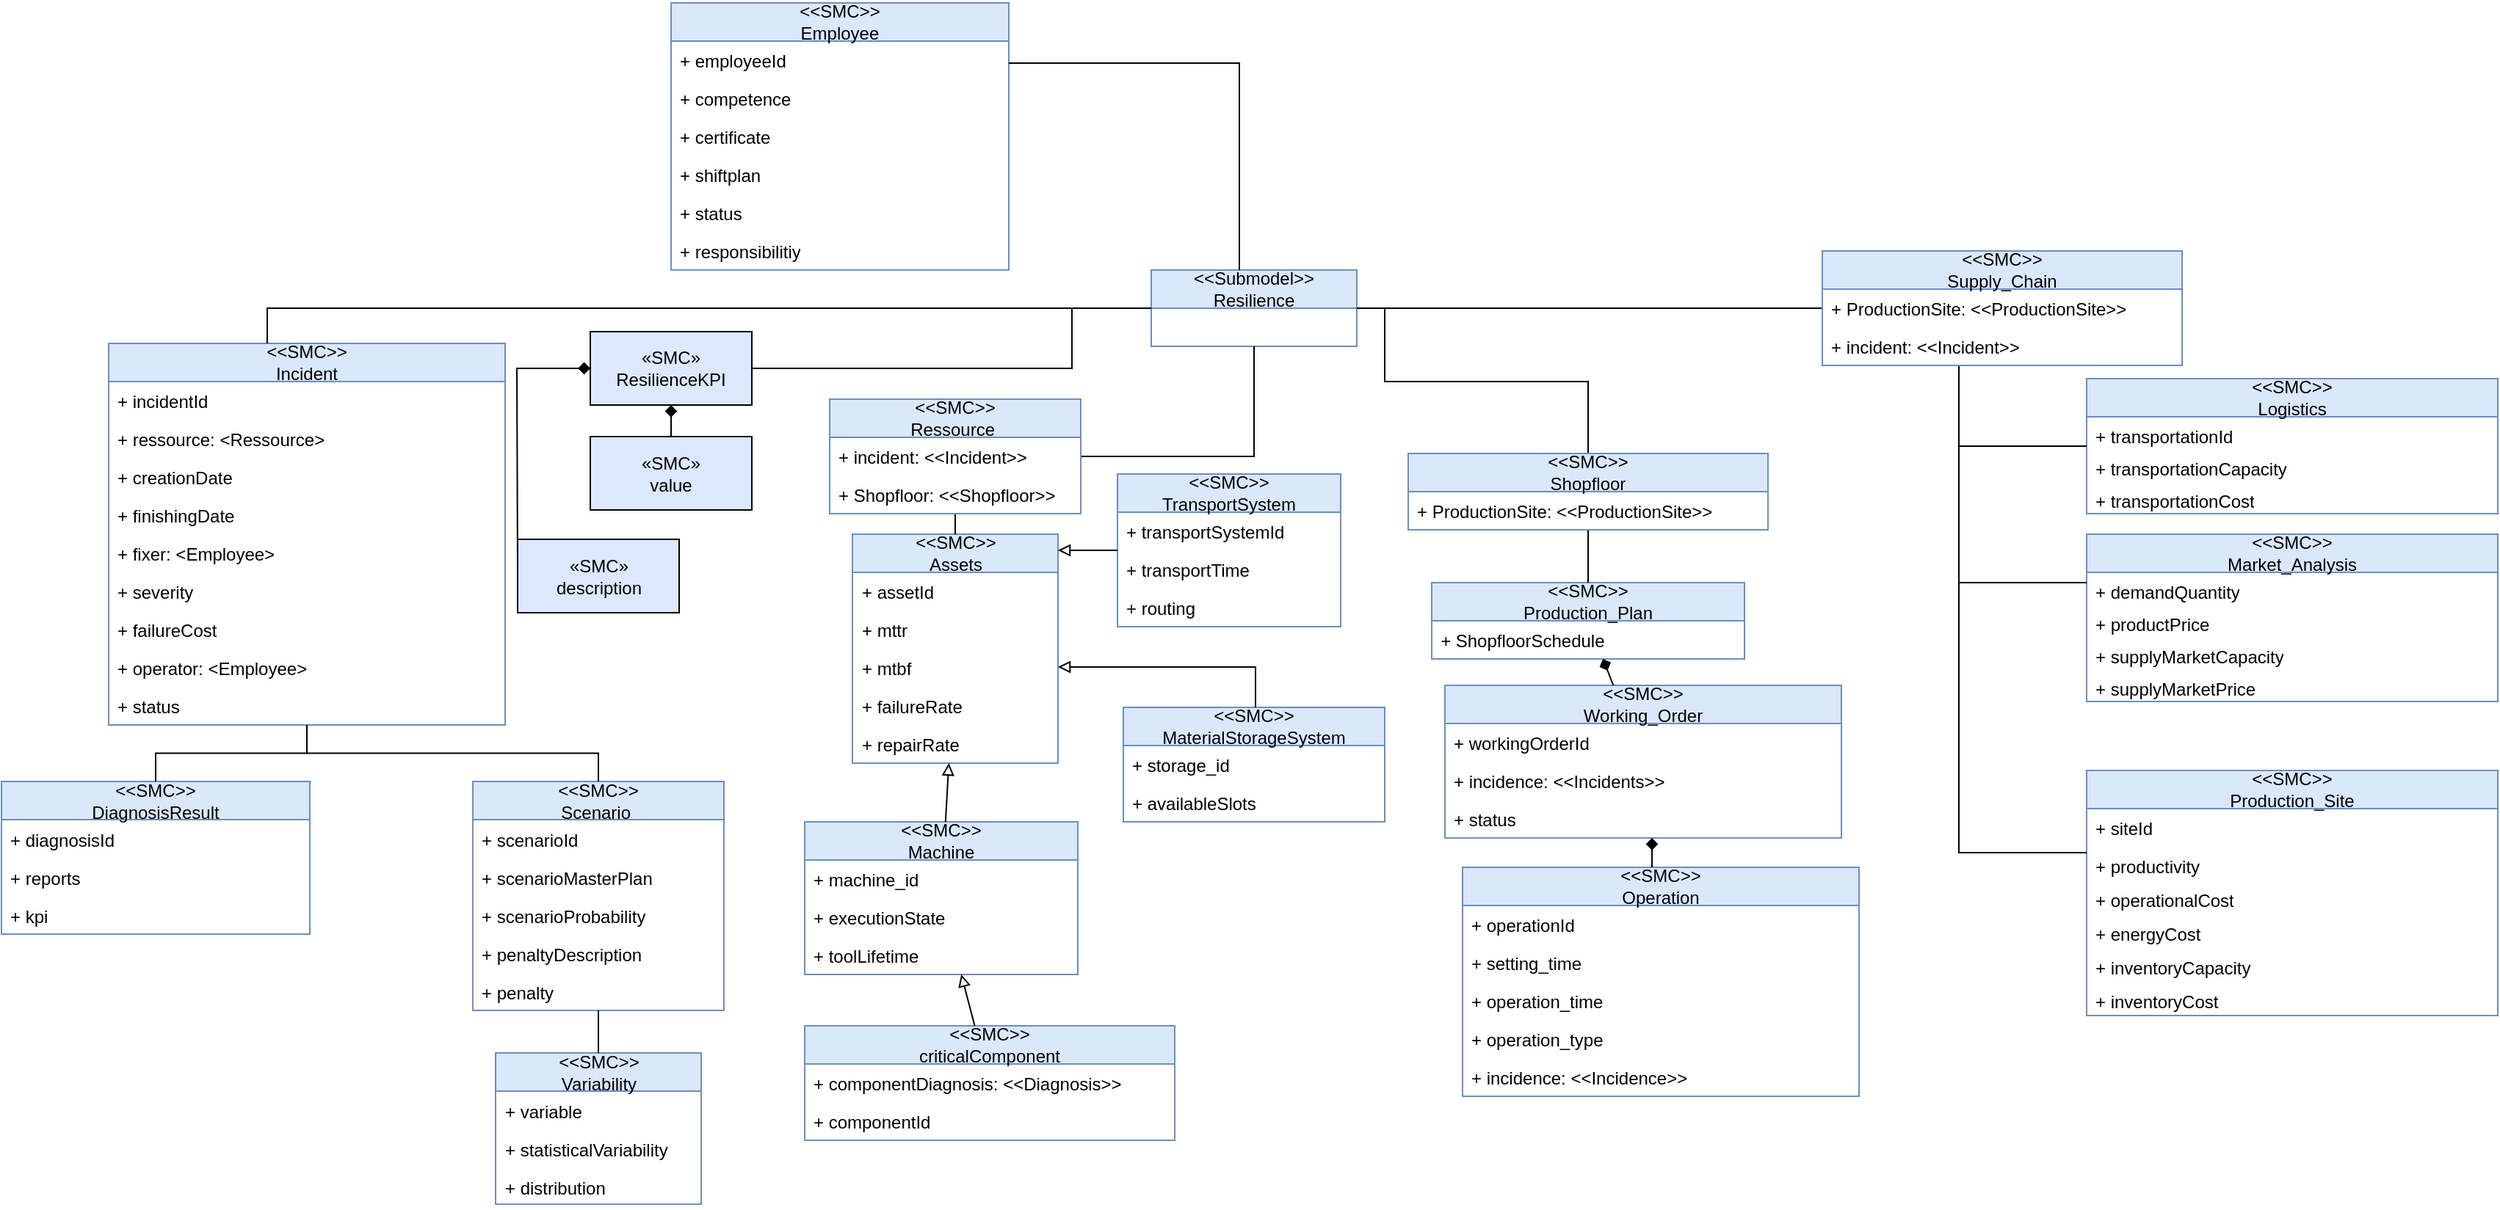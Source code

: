 <mxfile version="21.1.2" type="device">
  <diagram name="Page-1" id="VEpktLTUOzU55hSO5b2p">
    <mxGraphModel dx="2849" dy="1594" grid="0" gridSize="10" guides="1" tooltips="1" connect="1" arrows="1" fold="1" page="0" pageScale="1" pageWidth="850" pageHeight="1100" math="0" shadow="0">
      <root>
        <mxCell id="0" />
        <mxCell id="1" parent="0" />
        <mxCell id="inwRCEsUA1p_P1p4tt-E-176" value="&amp;lt;&amp;lt;SMC&amp;gt;&amp;gt;&lt;br&gt;Working_Order" style="swimlane;fontStyle=0;childLayout=stackLayout;horizontal=1;startSize=26;fillColor=#dae8fc;horizontalStack=0;resizeParent=1;resizeParentMax=0;resizeLast=0;collapsible=1;marginBottom=0;whiteSpace=wrap;html=1;strokeColor=#6c8ebf;" parent="1" vertex="1">
          <mxGeometry x="405" y="404" width="270" height="104" as="geometry">
            <mxRectangle x="457" y="396" width="113" height="26" as="alternateBounds" />
          </mxGeometry>
        </mxCell>
        <mxCell id="inwRCEsUA1p_P1p4tt-E-177" value="+ workingOrderId" style="text;strokeColor=none;fillColor=none;align=left;verticalAlign=top;spacingLeft=4;spacingRight=4;overflow=hidden;rotatable=0;points=[[0,0.5],[1,0.5]];portConstraint=eastwest;whiteSpace=wrap;html=1;" parent="inwRCEsUA1p_P1p4tt-E-176" vertex="1">
          <mxGeometry y="26" width="270" height="26" as="geometry" />
        </mxCell>
        <mxCell id="inwRCEsUA1p_P1p4tt-E-185" value="&lt;span style=&quot;font-weight: normal;&quot;&gt;+ incidence: &amp;lt;&amp;lt;Incidents&amp;gt;&amp;gt;&lt;/span&gt;" style="text;strokeColor=none;fillColor=none;align=left;verticalAlign=top;spacingLeft=4;spacingRight=4;overflow=hidden;rotatable=0;points=[[0,0.5],[1,0.5]];portConstraint=eastwest;whiteSpace=wrap;html=1;fontStyle=1" parent="inwRCEsUA1p_P1p4tt-E-176" vertex="1">
          <mxGeometry y="52" width="270" height="26" as="geometry" />
        </mxCell>
        <mxCell id="inwRCEsUA1p_P1p4tt-E-179" value="&lt;span style=&quot;font-style: normal;&quot;&gt;+ status&lt;/span&gt;" style="text;strokeColor=none;fillColor=none;align=left;verticalAlign=top;spacingLeft=4;spacingRight=4;overflow=hidden;rotatable=0;points=[[0,0.5],[1,0.5]];portConstraint=eastwest;whiteSpace=wrap;html=1;fontStyle=2" parent="inwRCEsUA1p_P1p4tt-E-176" vertex="1">
          <mxGeometry y="78" width="270" height="26" as="geometry" />
        </mxCell>
        <mxCell id="inwRCEsUA1p_P1p4tt-E-190" value="&amp;lt;&amp;lt;SMC&amp;gt;&amp;gt;&lt;br&gt;Production_Plan" style="swimlane;fontStyle=0;childLayout=stackLayout;horizontal=1;startSize=26;fillColor=#dae8fc;horizontalStack=0;resizeParent=1;resizeParentMax=0;resizeLast=0;collapsible=1;marginBottom=0;whiteSpace=wrap;html=1;strokeColor=#6c8ebf;" parent="1" vertex="1">
          <mxGeometry x="396" y="334" width="213" height="52" as="geometry">
            <mxRectangle x="455" y="250" width="120" height="26" as="alternateBounds" />
          </mxGeometry>
        </mxCell>
        <mxCell id="s8H81WCbA1d05yf4hdJD-1" value="&lt;i&gt;+ &lt;/i&gt;ShopfloorSchedule" style="text;strokeColor=none;fillColor=none;align=left;verticalAlign=top;spacingLeft=4;spacingRight=4;overflow=hidden;rotatable=0;points=[[0,0.5],[1,0.5]];portConstraint=eastwest;whiteSpace=wrap;html=1;" parent="inwRCEsUA1p_P1p4tt-E-190" vertex="1">
          <mxGeometry y="26" width="213" height="26" as="geometry" />
        </mxCell>
        <mxCell id="inwRCEsUA1p_P1p4tt-E-193" value="&amp;lt;&amp;lt;SMC&amp;gt;&amp;gt;&lt;br&gt;Incident" style="swimlane;fontStyle=0;childLayout=stackLayout;horizontal=1;startSize=26;fillColor=#dae8fc;horizontalStack=0;resizeParent=1;resizeParentMax=0;resizeLast=0;collapsible=1;marginBottom=0;whiteSpace=wrap;html=1;strokeColor=#6c8ebf;" parent="1" vertex="1">
          <mxGeometry x="-505" y="171" width="270" height="260" as="geometry">
            <mxRectangle x="-12" y="187.5" width="90" height="41" as="alternateBounds" />
          </mxGeometry>
        </mxCell>
        <mxCell id="inwRCEsUA1p_P1p4tt-E-194" value="+ incidentId" style="text;strokeColor=none;fillColor=none;align=left;verticalAlign=top;spacingLeft=4;spacingRight=4;overflow=hidden;rotatable=0;points=[[0,0.5],[1,0.5]];portConstraint=eastwest;whiteSpace=wrap;html=1;" parent="inwRCEsUA1p_P1p4tt-E-193" vertex="1">
          <mxGeometry y="26" width="270" height="26" as="geometry" />
        </mxCell>
        <mxCell id="inwRCEsUA1p_P1p4tt-E-195" value="+ ressource: &amp;lt;Ressource&amp;gt;" style="text;strokeColor=none;fillColor=none;align=left;verticalAlign=top;spacingLeft=4;spacingRight=4;overflow=hidden;rotatable=0;points=[[0,0.5],[1,0.5]];portConstraint=eastwest;whiteSpace=wrap;html=1;fontStyle=0" parent="inwRCEsUA1p_P1p4tt-E-193" vertex="1">
          <mxGeometry y="52" width="270" height="26" as="geometry" />
        </mxCell>
        <mxCell id="inwRCEsUA1p_P1p4tt-E-197" value="+ creationDate" style="text;strokeColor=none;fillColor=none;align=left;verticalAlign=top;spacingLeft=4;spacingRight=4;overflow=hidden;rotatable=0;points=[[0,0.5],[1,0.5]];portConstraint=eastwest;whiteSpace=wrap;html=1;fontStyle=0" parent="inwRCEsUA1p_P1p4tt-E-193" vertex="1">
          <mxGeometry y="78" width="270" height="26" as="geometry" />
        </mxCell>
        <mxCell id="inwRCEsUA1p_P1p4tt-E-198" value="+ finishingDate" style="text;strokeColor=none;fillColor=none;align=left;verticalAlign=top;spacingLeft=4;spacingRight=4;overflow=hidden;rotatable=0;points=[[0,0.5],[1,0.5]];portConstraint=eastwest;whiteSpace=wrap;html=1;fontStyle=0" parent="inwRCEsUA1p_P1p4tt-E-193" vertex="1">
          <mxGeometry y="104" width="270" height="26" as="geometry" />
        </mxCell>
        <mxCell id="inwRCEsUA1p_P1p4tt-E-199" value="+ fixer: &amp;lt;Employee&amp;gt;" style="text;strokeColor=none;fillColor=none;align=left;verticalAlign=top;spacingLeft=4;spacingRight=4;overflow=hidden;rotatable=0;points=[[0,0.5],[1,0.5]];portConstraint=eastwest;whiteSpace=wrap;html=1;fontStyle=0" parent="inwRCEsUA1p_P1p4tt-E-193" vertex="1">
          <mxGeometry y="130" width="270" height="26" as="geometry" />
        </mxCell>
        <mxCell id="inwRCEsUA1p_P1p4tt-E-200" value="+ severity" style="text;strokeColor=none;fillColor=none;align=left;verticalAlign=top;spacingLeft=4;spacingRight=4;overflow=hidden;rotatable=0;points=[[0,0.5],[1,0.5]];portConstraint=eastwest;whiteSpace=wrap;html=1;fontStyle=0" parent="inwRCEsUA1p_P1p4tt-E-193" vertex="1">
          <mxGeometry y="156" width="270" height="26" as="geometry" />
        </mxCell>
        <mxCell id="inwRCEsUA1p_P1p4tt-E-327" value="+ failureCost" style="text;strokeColor=none;fillColor=none;align=left;verticalAlign=top;spacingLeft=4;spacingRight=4;overflow=hidden;rotatable=0;points=[[0,0.5],[1,0.5]];portConstraint=eastwest;whiteSpace=wrap;html=1;fontStyle=0" parent="inwRCEsUA1p_P1p4tt-E-193" vertex="1">
          <mxGeometry y="182" width="270" height="26" as="geometry" />
        </mxCell>
        <mxCell id="inwRCEsUA1p_P1p4tt-E-196" value="+ operator: &amp;lt;Employee&amp;gt;" style="text;strokeColor=none;fillColor=none;align=left;verticalAlign=top;spacingLeft=4;spacingRight=4;overflow=hidden;rotatable=0;points=[[0,0.5],[1,0.5]];portConstraint=eastwest;whiteSpace=wrap;html=1;fontStyle=0" parent="inwRCEsUA1p_P1p4tt-E-193" vertex="1">
          <mxGeometry y="208" width="270" height="26" as="geometry" />
        </mxCell>
        <mxCell id="inwRCEsUA1p_P1p4tt-E-201" value="+ status" style="text;strokeColor=none;fillColor=none;align=left;verticalAlign=top;spacingLeft=4;spacingRight=4;overflow=hidden;rotatable=0;points=[[0,0.5],[1,0.5]];portConstraint=eastwest;whiteSpace=wrap;html=1;fontStyle=0" parent="inwRCEsUA1p_P1p4tt-E-193" vertex="1">
          <mxGeometry y="234" width="270" height="26" as="geometry" />
        </mxCell>
        <mxCell id="inwRCEsUA1p_P1p4tt-E-204" value="&amp;lt;&amp;lt;SMC&amp;gt;&amp;gt;&lt;br&gt;Operation" style="swimlane;fontStyle=0;childLayout=stackLayout;horizontal=1;startSize=26;fillColor=#dae8fc;horizontalStack=0;resizeParent=1;resizeParentMax=0;resizeLast=0;collapsible=1;marginBottom=0;whiteSpace=wrap;html=1;strokeColor=#6c8ebf;" parent="1" vertex="1">
          <mxGeometry x="417" y="528" width="270" height="156" as="geometry">
            <mxRectangle x="465" y="491" width="88" height="26" as="alternateBounds" />
          </mxGeometry>
        </mxCell>
        <mxCell id="inwRCEsUA1p_P1p4tt-E-205" value="+ operationId" style="text;strokeColor=none;fillColor=none;align=left;verticalAlign=top;spacingLeft=4;spacingRight=4;overflow=hidden;rotatable=0;points=[[0,0.5],[1,0.5]];portConstraint=eastwest;whiteSpace=wrap;html=1;" parent="inwRCEsUA1p_P1p4tt-E-204" vertex="1">
          <mxGeometry y="26" width="270" height="26" as="geometry" />
        </mxCell>
        <mxCell id="inwRCEsUA1p_P1p4tt-E-208" value="+ setting_time" style="text;strokeColor=none;fillColor=none;align=left;verticalAlign=top;spacingLeft=4;spacingRight=4;overflow=hidden;rotatable=0;points=[[0,0.5],[1,0.5]];portConstraint=eastwest;whiteSpace=wrap;html=1;fontStyle=0" parent="inwRCEsUA1p_P1p4tt-E-204" vertex="1">
          <mxGeometry y="52" width="270" height="26" as="geometry" />
        </mxCell>
        <mxCell id="inwRCEsUA1p_P1p4tt-E-209" value="+ operation_time" style="text;strokeColor=none;fillColor=none;align=left;verticalAlign=top;spacingLeft=4;spacingRight=4;overflow=hidden;rotatable=0;points=[[0,0.5],[1,0.5]];portConstraint=eastwest;whiteSpace=wrap;html=1;fontStyle=0" parent="inwRCEsUA1p_P1p4tt-E-204" vertex="1">
          <mxGeometry y="78" width="270" height="26" as="geometry" />
        </mxCell>
        <mxCell id="inwRCEsUA1p_P1p4tt-E-206" value="+ operation_type" style="text;strokeColor=none;fillColor=none;align=left;verticalAlign=top;spacingLeft=4;spacingRight=4;overflow=hidden;rotatable=0;points=[[0,0.5],[1,0.5]];portConstraint=eastwest;whiteSpace=wrap;html=1;fontStyle=0" parent="inwRCEsUA1p_P1p4tt-E-204" vertex="1">
          <mxGeometry y="104" width="270" height="26" as="geometry" />
        </mxCell>
        <mxCell id="ebb0PjJFtciFHu0TMh4M-29" value="+ incidence: &amp;lt;&amp;lt;Incidence&amp;gt;&amp;gt;" style="text;strokeColor=none;fillColor=none;align=left;verticalAlign=top;spacingLeft=4;spacingRight=4;overflow=hidden;rotatable=0;points=[[0,0.5],[1,0.5]];portConstraint=eastwest;whiteSpace=wrap;html=1;fontStyle=0" parent="inwRCEsUA1p_P1p4tt-E-204" vertex="1">
          <mxGeometry y="130" width="270" height="26" as="geometry" />
        </mxCell>
        <mxCell id="inwRCEsUA1p_P1p4tt-E-277" value="&amp;lt;&amp;lt;SMC&amp;gt;&amp;gt;&lt;br&gt;Employee" style="swimlane;fontStyle=0;childLayout=stackLayout;horizontal=1;startSize=26;fillColor=#dae8fc;horizontalStack=0;resizeParent=1;resizeParentMax=0;resizeLast=0;collapsible=1;marginBottom=0;whiteSpace=wrap;html=1;strokeColor=#6c8ebf;" parent="1" vertex="1">
          <mxGeometry x="-122" y="-61" width="230" height="182" as="geometry">
            <mxRectangle x="-290" y="11" width="88" height="26" as="alternateBounds" />
          </mxGeometry>
        </mxCell>
        <mxCell id="inwRCEsUA1p_P1p4tt-E-278" value="+ employeeId" style="text;strokeColor=none;fillColor=none;align=left;verticalAlign=top;spacingLeft=4;spacingRight=4;overflow=hidden;rotatable=0;points=[[0,0.5],[1,0.5]];portConstraint=eastwest;whiteSpace=wrap;html=1;" parent="inwRCEsUA1p_P1p4tt-E-277" vertex="1">
          <mxGeometry y="26" width="230" height="26" as="geometry" />
        </mxCell>
        <mxCell id="inwRCEsUA1p_P1p4tt-E-279" value="+ competence" style="text;strokeColor=none;fillColor=none;align=left;verticalAlign=top;spacingLeft=4;spacingRight=4;overflow=hidden;rotatable=0;points=[[0,0.5],[1,0.5]];portConstraint=eastwest;whiteSpace=wrap;html=1;" parent="inwRCEsUA1p_P1p4tt-E-277" vertex="1">
          <mxGeometry y="52" width="230" height="26" as="geometry" />
        </mxCell>
        <mxCell id="inwRCEsUA1p_P1p4tt-E-280" value="+ certificate" style="text;strokeColor=none;fillColor=none;align=left;verticalAlign=top;spacingLeft=4;spacingRight=4;overflow=hidden;rotatable=0;points=[[0,0.5],[1,0.5]];portConstraint=eastwest;whiteSpace=wrap;html=1;fontStyle=0" parent="inwRCEsUA1p_P1p4tt-E-277" vertex="1">
          <mxGeometry y="78" width="230" height="26" as="geometry" />
        </mxCell>
        <mxCell id="inwRCEsUA1p_P1p4tt-E-281" value="+ shiftplan&lt;div&gt;&lt;br&gt;&lt;/div&gt;&lt;div&gt;&lt;br&gt;&lt;/div&gt;&lt;div&gt;&lt;br&gt;&lt;/div&gt;&lt;div&gt;&lt;br&gt;&lt;/div&gt;" style="text;strokeColor=none;fillColor=none;align=left;verticalAlign=top;spacingLeft=4;spacingRight=4;overflow=hidden;rotatable=0;points=[[0,0.5],[1,0.5]];portConstraint=eastwest;whiteSpace=wrap;html=1;fontStyle=0" parent="inwRCEsUA1p_P1p4tt-E-277" vertex="1">
          <mxGeometry y="104" width="230" height="26" as="geometry" />
        </mxCell>
        <mxCell id="inwRCEsUA1p_P1p4tt-E-282" value="+ status&amp;nbsp;" style="text;strokeColor=none;fillColor=none;align=left;verticalAlign=top;spacingLeft=4;spacingRight=4;overflow=hidden;rotatable=0;points=[[0,0.5],[1,0.5]];portConstraint=eastwest;whiteSpace=wrap;html=1;fontStyle=0" parent="inwRCEsUA1p_P1p4tt-E-277" vertex="1">
          <mxGeometry y="130" width="230" height="26" as="geometry" />
        </mxCell>
        <mxCell id="inwRCEsUA1p_P1p4tt-E-283" value="+ responsibilitiy" style="text;strokeColor=none;fillColor=none;align=left;verticalAlign=top;spacingLeft=4;spacingRight=4;overflow=hidden;rotatable=0;points=[[0,0.5],[1,0.5]];portConstraint=eastwest;whiteSpace=wrap;html=1;fontStyle=0" parent="inwRCEsUA1p_P1p4tt-E-277" vertex="1">
          <mxGeometry y="156" width="230" height="26" as="geometry" />
        </mxCell>
        <mxCell id="inwRCEsUA1p_P1p4tt-E-328" value="&amp;lt;&amp;lt;SMC&amp;gt;&amp;gt;&lt;br&gt;DiagnosisResult" style="swimlane;fontStyle=0;childLayout=stackLayout;horizontal=1;startSize=26;fillColor=#dae8fc;horizontalStack=0;resizeParent=1;resizeParentMax=0;resizeLast=0;collapsible=1;marginBottom=0;whiteSpace=wrap;html=1;strokeColor=#6c8ebf;" parent="1" vertex="1">
          <mxGeometry x="-578" y="469.5" width="210" height="104" as="geometry">
            <mxRectangle x="-259" y="499" width="122" height="41" as="alternateBounds" />
          </mxGeometry>
        </mxCell>
        <mxCell id="inwRCEsUA1p_P1p4tt-E-329" value="+ diagnosisId" style="text;strokeColor=none;fillColor=none;align=left;verticalAlign=top;spacingLeft=4;spacingRight=4;overflow=hidden;rotatable=0;points=[[0,0.5],[1,0.5]];portConstraint=eastwest;whiteSpace=wrap;html=1;" parent="inwRCEsUA1p_P1p4tt-E-328" vertex="1">
          <mxGeometry y="26" width="210" height="26" as="geometry" />
        </mxCell>
        <mxCell id="inwRCEsUA1p_P1p4tt-E-331" value="+ reports" style="text;strokeColor=none;fillColor=none;align=left;verticalAlign=top;spacingLeft=4;spacingRight=4;overflow=hidden;rotatable=0;points=[[0,0.5],[1,0.5]];portConstraint=eastwest;whiteSpace=wrap;html=1;fontStyle=0" parent="inwRCEsUA1p_P1p4tt-E-328" vertex="1">
          <mxGeometry y="52" width="210" height="26" as="geometry" />
        </mxCell>
        <mxCell id="inwRCEsUA1p_P1p4tt-E-332" value="+ kpi" style="text;strokeColor=none;fillColor=none;align=left;verticalAlign=top;spacingLeft=4;spacingRight=4;overflow=hidden;rotatable=0;points=[[0,0.5],[1,0.5]];portConstraint=eastwest;whiteSpace=wrap;html=1;" parent="inwRCEsUA1p_P1p4tt-E-328" vertex="1">
          <mxGeometry y="78" width="210" height="26" as="geometry" />
        </mxCell>
        <mxCell id="inwRCEsUA1p_P1p4tt-E-434" value="&amp;lt;&amp;lt;SMC&amp;gt;&amp;gt;&lt;br&gt;Machine" style="swimlane;fontStyle=0;childLayout=stackLayout;horizontal=1;startSize=26;fillColor=#dae8fc;horizontalStack=0;resizeParent=1;resizeParentMax=0;resizeLast=0;collapsible=1;marginBottom=0;whiteSpace=wrap;html=1;strokeColor=#6c8ebf;" parent="1" vertex="1">
          <mxGeometry x="-31" y="497" width="186" height="104" as="geometry">
            <mxRectangle x="31.5" y="498" width="80" height="26" as="alternateBounds" />
          </mxGeometry>
        </mxCell>
        <mxCell id="inwRCEsUA1p_P1p4tt-E-435" value="&lt;span style=&quot;font-weight: normal;&quot;&gt;+ machine_id&lt;/span&gt;" style="text;strokeColor=none;fillColor=none;align=left;verticalAlign=top;spacingLeft=4;spacingRight=4;overflow=hidden;rotatable=0;points=[[0,0.5],[1,0.5]];portConstraint=eastwest;whiteSpace=wrap;html=1;fontStyle=1" parent="inwRCEsUA1p_P1p4tt-E-434" vertex="1">
          <mxGeometry y="26" width="186" height="26" as="geometry" />
        </mxCell>
        <mxCell id="inwRCEsUA1p_P1p4tt-E-440" value="+ executionState" style="text;strokeColor=none;fillColor=none;align=left;verticalAlign=top;spacingLeft=4;spacingRight=4;overflow=hidden;rotatable=0;points=[[0,0.5],[1,0.5]];portConstraint=eastwest;whiteSpace=wrap;html=1;fontStyle=0" parent="inwRCEsUA1p_P1p4tt-E-434" vertex="1">
          <mxGeometry y="52" width="186" height="26" as="geometry" />
        </mxCell>
        <mxCell id="60YrhDgfy5IzH0sJCQRh-9" value="+ &lt;span style=&quot;&quot;&gt;toolLifetime&lt;/span&gt;" style="text;strokeColor=none;fillColor=none;align=left;verticalAlign=top;spacingLeft=4;spacingRight=4;overflow=hidden;rotatable=0;points=[[0,0.5],[1,0.5]];portConstraint=eastwest;whiteSpace=wrap;html=1;fontStyle=0" parent="inwRCEsUA1p_P1p4tt-E-434" vertex="1">
          <mxGeometry y="78" width="186" height="26" as="geometry" />
        </mxCell>
        <mxCell id="inwRCEsUA1p_P1p4tt-E-460" value="&amp;lt;&amp;lt;SMC&amp;gt;&amp;gt;&lt;br&gt;TransportSystem" style="swimlane;fontStyle=0;childLayout=stackLayout;horizontal=1;startSize=26;fillColor=#dae8fc;horizontalStack=0;resizeParent=1;resizeParentMax=0;resizeLast=0;collapsible=1;marginBottom=0;whiteSpace=wrap;html=1;strokeColor=#6c8ebf;" parent="1" vertex="1">
          <mxGeometry x="182" y="260" width="152" height="104" as="geometry">
            <mxRectangle x="290" y="309.5" width="126" height="41" as="alternateBounds" />
          </mxGeometry>
        </mxCell>
        <mxCell id="inwRCEsUA1p_P1p4tt-E-461" value="+ transportSystemId" style="text;strokeColor=none;fillColor=none;align=left;verticalAlign=top;spacingLeft=4;spacingRight=4;overflow=hidden;rotatable=0;points=[[0,0.5],[1,0.5]];portConstraint=eastwest;whiteSpace=wrap;html=1;" parent="inwRCEsUA1p_P1p4tt-E-460" vertex="1">
          <mxGeometry y="26" width="152" height="26" as="geometry" />
        </mxCell>
        <mxCell id="inwRCEsUA1p_P1p4tt-E-548" value="+ transportTime" style="text;strokeColor=none;fillColor=none;align=left;verticalAlign=top;spacingLeft=4;spacingRight=4;overflow=hidden;rotatable=0;points=[[0,0.5],[1,0.5]];portConstraint=eastwest;whiteSpace=wrap;html=1;fontStyle=0" parent="inwRCEsUA1p_P1p4tt-E-460" vertex="1">
          <mxGeometry y="52" width="152" height="26" as="geometry" />
        </mxCell>
        <mxCell id="inwRCEsUA1p_P1p4tt-E-549" value="+ routing" style="text;strokeColor=none;fillColor=none;align=left;verticalAlign=top;spacingLeft=4;spacingRight=4;overflow=hidden;rotatable=0;points=[[0,0.5],[1,0.5]];portConstraint=eastwest;whiteSpace=wrap;html=1;fontStyle=0" parent="inwRCEsUA1p_P1p4tt-E-460" vertex="1">
          <mxGeometry y="78" width="152" height="26" as="geometry" />
        </mxCell>
        <mxCell id="inwRCEsUA1p_P1p4tt-E-491" value="&amp;lt;&amp;lt;SMC&amp;gt;&amp;gt;&lt;br&gt;MaterialStorageSystem" style="swimlane;fontStyle=0;childLayout=stackLayout;horizontal=1;startSize=26;fillColor=#dae8fc;horizontalStack=0;resizeParent=1;resizeParentMax=0;resizeLast=0;collapsible=1;marginBottom=0;whiteSpace=wrap;html=1;strokeColor=#6c8ebf;" parent="1" vertex="1">
          <mxGeometry x="186" y="419" width="178" height="78" as="geometry">
            <mxRectangle x="257" y="436" width="166" height="26" as="alternateBounds" />
          </mxGeometry>
        </mxCell>
        <mxCell id="inwRCEsUA1p_P1p4tt-E-492" value="+ storage_id" style="text;strokeColor=none;fillColor=none;align=left;verticalAlign=top;spacingLeft=4;spacingRight=4;overflow=hidden;rotatable=0;points=[[0,0.5],[1,0.5]];portConstraint=eastwest;whiteSpace=wrap;html=1;" parent="inwRCEsUA1p_P1p4tt-E-491" vertex="1">
          <mxGeometry y="26" width="178" height="26" as="geometry" />
        </mxCell>
        <mxCell id="inwRCEsUA1p_P1p4tt-E-498" value="+ availableSlots" style="text;strokeColor=none;fillColor=none;align=left;verticalAlign=top;spacingLeft=4;spacingRight=4;overflow=hidden;rotatable=0;points=[[0,0.5],[1,0.5]];portConstraint=eastwest;whiteSpace=wrap;html=1;fontStyle=0" parent="inwRCEsUA1p_P1p4tt-E-491" vertex="1">
          <mxGeometry y="52" width="178" height="26" as="geometry" />
        </mxCell>
        <mxCell id="inwRCEsUA1p_P1p4tt-E-521" style="rounded=0;orthogonalLoop=1;jettySize=auto;html=1;endArrow=diamond;endFill=1;" parent="1" source="inwRCEsUA1p_P1p4tt-E-176" target="inwRCEsUA1p_P1p4tt-E-190" edge="1">
          <mxGeometry relative="1" as="geometry" />
        </mxCell>
        <mxCell id="inwRCEsUA1p_P1p4tt-E-556" value="" style="rounded=0;orthogonalLoop=1;jettySize=auto;html=1;endArrow=diamond;endFill=1;edgeStyle=elbowEdgeStyle;" parent="1" source="inwRCEsUA1p_P1p4tt-E-204" target="inwRCEsUA1p_P1p4tt-E-176" edge="1">
          <mxGeometry relative="1" as="geometry">
            <mxPoint x="664" y="760.831" as="sourcePoint" />
            <mxPoint x="639.0" y="761.169" as="targetPoint" />
            <Array as="points" />
          </mxGeometry>
        </mxCell>
        <mxCell id="60YrhDgfy5IzH0sJCQRh-14" value="&amp;lt;&amp;lt;Submodel&amp;gt;&amp;gt;&lt;br&gt;Resilience" style="swimlane;fontStyle=0;childLayout=stackLayout;horizontal=1;startSize=26;fillColor=#dae8fc;horizontalStack=0;resizeParent=1;resizeParentMax=0;resizeLast=0;collapsible=1;marginBottom=0;whiteSpace=wrap;html=1;strokeColor=#6c8ebf;" parent="1" vertex="1">
          <mxGeometry x="205" y="121" width="140" height="52" as="geometry" />
        </mxCell>
        <mxCell id="60YrhDgfy5IzH0sJCQRh-33" value="&amp;lt;&amp;lt;SMC&amp;gt;&amp;gt;&lt;br&gt;Scenario&amp;nbsp;" style="swimlane;fontStyle=0;childLayout=stackLayout;horizontal=1;startSize=26;fillColor=#dae8fc;horizontalStack=0;resizeParent=1;resizeParentMax=0;resizeLast=0;collapsible=1;marginBottom=0;whiteSpace=wrap;html=1;strokeColor=#6c8ebf;" parent="1" vertex="1">
          <mxGeometry x="-257" y="469.5" width="171" height="156" as="geometry">
            <mxRectangle x="-35" y="470" width="90" height="41" as="alternateBounds" />
          </mxGeometry>
        </mxCell>
        <mxCell id="60YrhDgfy5IzH0sJCQRh-34" value="+ scenarioId" style="text;strokeColor=none;fillColor=none;align=left;verticalAlign=top;spacingLeft=4;spacingRight=4;overflow=hidden;rotatable=0;points=[[0,0.5],[1,0.5]];portConstraint=eastwest;whiteSpace=wrap;html=1;fontStyle=0" parent="60YrhDgfy5IzH0sJCQRh-33" vertex="1">
          <mxGeometry y="26" width="171" height="26" as="geometry" />
        </mxCell>
        <mxCell id="60YrhDgfy5IzH0sJCQRh-43" value="+ scenarioMasterPlan" style="text;strokeColor=none;fillColor=none;align=left;verticalAlign=top;spacingLeft=4;spacingRight=4;overflow=hidden;rotatable=0;points=[[0,0.5],[1,0.5]];portConstraint=eastwest;whiteSpace=wrap;html=1;fontStyle=0" parent="60YrhDgfy5IzH0sJCQRh-33" vertex="1">
          <mxGeometry y="52" width="171" height="26" as="geometry" />
        </mxCell>
        <mxCell id="60YrhDgfy5IzH0sJCQRh-42" value="+ scenarioProbability" style="text;strokeColor=none;fillColor=none;align=left;verticalAlign=top;spacingLeft=4;spacingRight=4;overflow=hidden;rotatable=0;points=[[0,0.5],[1,0.5]];portConstraint=eastwest;whiteSpace=wrap;html=1;fontStyle=0" parent="60YrhDgfy5IzH0sJCQRh-33" vertex="1">
          <mxGeometry y="78" width="171" height="26" as="geometry" />
        </mxCell>
        <mxCell id="60YrhDgfy5IzH0sJCQRh-41" value="+ penaltyDescription" style="text;strokeColor=none;fillColor=none;align=left;verticalAlign=top;spacingLeft=4;spacingRight=4;overflow=hidden;rotatable=0;points=[[0,0.5],[1,0.5]];portConstraint=eastwest;whiteSpace=wrap;html=1;fontStyle=0" parent="60YrhDgfy5IzH0sJCQRh-33" vertex="1">
          <mxGeometry y="104" width="171" height="26" as="geometry" />
        </mxCell>
        <mxCell id="60YrhDgfy5IzH0sJCQRh-36" value="+ penalty" style="text;strokeColor=none;fillColor=none;align=left;verticalAlign=top;spacingLeft=4;spacingRight=4;overflow=hidden;rotatable=0;points=[[0,0.5],[1,0.5]];portConstraint=eastwest;whiteSpace=wrap;html=1;fontStyle=0" parent="60YrhDgfy5IzH0sJCQRh-33" vertex="1">
          <mxGeometry y="130" width="171" height="26" as="geometry" />
        </mxCell>
        <mxCell id="60YrhDgfy5IzH0sJCQRh-37" value="&amp;lt;&amp;lt;SMC&amp;gt;&amp;gt;&lt;br&gt;Variability" style="swimlane;fontStyle=0;childLayout=stackLayout;horizontal=1;startSize=26;fillColor=#dae8fc;horizontalStack=0;resizeParent=1;resizeParentMax=0;resizeLast=0;collapsible=1;marginBottom=0;whiteSpace=wrap;html=1;strokeColor=#6c8ebf;" parent="1" vertex="1">
          <mxGeometry x="-241.5" y="654.5" width="140" height="103" as="geometry">
            <mxRectangle x="5.5" y="662" width="90" height="41" as="alternateBounds" />
          </mxGeometry>
        </mxCell>
        <mxCell id="60YrhDgfy5IzH0sJCQRh-38" value="+ variable" style="text;strokeColor=none;fillColor=none;align=left;verticalAlign=top;spacingLeft=4;spacingRight=4;overflow=hidden;rotatable=0;points=[[0,0.5],[1,0.5]];portConstraint=eastwest;whiteSpace=wrap;html=1;fontStyle=0" parent="60YrhDgfy5IzH0sJCQRh-37" vertex="1">
          <mxGeometry y="26" width="140" height="26" as="geometry" />
        </mxCell>
        <mxCell id="60YrhDgfy5IzH0sJCQRh-39" value="+ statisticalVariability" style="text;strokeColor=none;fillColor=none;align=left;verticalAlign=top;spacingLeft=4;spacingRight=4;overflow=hidden;rotatable=0;points=[[0,0.5],[1,0.5]];portConstraint=eastwest;whiteSpace=wrap;html=1;fontStyle=0" parent="60YrhDgfy5IzH0sJCQRh-37" vertex="1">
          <mxGeometry y="52" width="140" height="26" as="geometry" />
        </mxCell>
        <mxCell id="60YrhDgfy5IzH0sJCQRh-40" value="+ distribution" style="text;strokeColor=none;fillColor=none;align=left;verticalAlign=top;spacingLeft=4;spacingRight=4;overflow=hidden;rotatable=0;points=[[0,0.5],[1,0.5]];portConstraint=eastwest;whiteSpace=wrap;html=1;fontStyle=0" parent="60YrhDgfy5IzH0sJCQRh-37" vertex="1">
          <mxGeometry y="78" width="140" height="25" as="geometry" />
        </mxCell>
        <mxCell id="60YrhDgfy5IzH0sJCQRh-44" value="" style="endArrow=none;html=1;rounded=0;" parent="1" source="60YrhDgfy5IzH0sJCQRh-37" target="60YrhDgfy5IzH0sJCQRh-33" edge="1">
          <mxGeometry width="50" height="50" relative="1" as="geometry">
            <mxPoint x="-455" y="631.5" as="sourcePoint" />
            <mxPoint x="-405" y="581.5" as="targetPoint" />
          </mxGeometry>
        </mxCell>
        <mxCell id="h16nXOYdxKP09TnJd2EI-7" value="" style="endArrow=none;html=1;rounded=0;edgeStyle=orthogonalEdgeStyle;" parent="1" source="ebb0PjJFtciFHu0TMh4M-18" target="60YrhDgfy5IzH0sJCQRh-14" edge="1">
          <mxGeometry width="50" height="50" relative="1" as="geometry">
            <mxPoint x="-31" y="197.029" as="sourcePoint" />
            <mxPoint x="-76" y="402" as="targetPoint" />
            <Array as="points">
              <mxPoint x="151" y="188" />
              <mxPoint x="151" y="147" />
            </Array>
          </mxGeometry>
        </mxCell>
        <mxCell id="DfyLgV53_V3v4bxKIMNv-2" value="" style="endArrow=none;html=1;rounded=0;edgeStyle=elbowEdgeStyle;elbow=vertical;" parent="1" source="ebb0PjJFtciFHu0TMh4M-25" edge="1">
          <mxGeometry width="50" height="50" relative="1" as="geometry">
            <mxPoint x="441" y="251" as="sourcePoint" />
            <mxPoint x="364" y="147" as="targetPoint" />
            <Array as="points">
              <mxPoint x="347" y="197" />
            </Array>
          </mxGeometry>
        </mxCell>
        <mxCell id="DfyLgV53_V3v4bxKIMNv-3" value="" style="endArrow=none;html=1;rounded=0;" parent="1" source="inwRCEsUA1p_P1p4tt-E-190" target="ebb0PjJFtciFHu0TMh4M-25" edge="1">
          <mxGeometry width="50" height="50" relative="1" as="geometry">
            <mxPoint x="667" y="343" as="sourcePoint" />
            <mxPoint x="514.605" y="237" as="targetPoint" />
          </mxGeometry>
        </mxCell>
        <mxCell id="DfyLgV53_V3v4bxKIMNv-5" value="" style="endArrow=none;html=1;rounded=0;edgeStyle=orthogonalEdgeStyle;" parent="1" source="ebb0PjJFtciFHu0TMh4M-16" target="60YrhDgfy5IzH0sJCQRh-14" edge="1">
          <mxGeometry width="50" height="50" relative="1" as="geometry">
            <mxPoint x="167" y="248" as="sourcePoint" />
            <mxPoint x="1007" y="435" as="targetPoint" />
          </mxGeometry>
        </mxCell>
        <mxCell id="DfyLgV53_V3v4bxKIMNv-7" value="" style="endArrow=none;html=1;rounded=0;" parent="1" source="60YrhDgfy5IzH0sJCQRh-14" target="ebb0PjJFtciFHu0TMh4M-31" edge="1">
          <mxGeometry width="50" height="50" relative="1" as="geometry">
            <mxPoint x="1345" y="345" as="sourcePoint" />
            <mxPoint x="721" y="143.048" as="targetPoint" />
          </mxGeometry>
        </mxCell>
        <mxCell id="DfyLgV53_V3v4bxKIMNv-8" value="&lt;div&gt;&amp;lt;&amp;lt;SMC&amp;gt;&amp;gt;&lt;/div&gt;Assets" style="swimlane;fontStyle=0;childLayout=stackLayout;horizontal=1;startSize=26;fillColor=#dae8fc;horizontalStack=0;resizeParent=1;resizeParentMax=0;resizeLast=0;collapsible=1;marginBottom=0;whiteSpace=wrap;html=1;strokeColor=#6c8ebf;" parent="1" vertex="1">
          <mxGeometry x="1.5" y="301" width="140" height="156" as="geometry">
            <mxRectangle x="26.5" y="321" width="90" height="41" as="alternateBounds" />
          </mxGeometry>
        </mxCell>
        <mxCell id="DfyLgV53_V3v4bxKIMNv-17" value="&lt;span style=&quot;font-weight: normal;&quot;&gt;+ assetId&lt;/span&gt;" style="text;strokeColor=none;fillColor=none;align=left;verticalAlign=top;spacingLeft=4;spacingRight=4;overflow=hidden;rotatable=0;points=[[0,0.5],[1,0.5]];portConstraint=eastwest;whiteSpace=wrap;html=1;fontStyle=1" parent="DfyLgV53_V3v4bxKIMNv-8" vertex="1">
          <mxGeometry y="26" width="140" height="26" as="geometry" />
        </mxCell>
        <mxCell id="DfyLgV53_V3v4bxKIMNv-12" value="&lt;span style=&quot;&quot;&gt;+ mttr&lt;/span&gt;" style="text;strokeColor=none;fillColor=none;align=left;verticalAlign=top;spacingLeft=4;spacingRight=4;overflow=hidden;rotatable=0;points=[[0,0.5],[1,0.5]];portConstraint=eastwest;whiteSpace=wrap;html=1;fontStyle=0" parent="DfyLgV53_V3v4bxKIMNv-8" vertex="1">
          <mxGeometry y="52" width="140" height="26" as="geometry" />
        </mxCell>
        <mxCell id="DfyLgV53_V3v4bxKIMNv-13" value="+ mtbf" style="text;strokeColor=none;fillColor=none;align=left;verticalAlign=top;spacingLeft=4;spacingRight=4;overflow=hidden;rotatable=0;points=[[0,0.5],[1,0.5]];portConstraint=eastwest;whiteSpace=wrap;html=1;fontStyle=0" parent="DfyLgV53_V3v4bxKIMNv-8" vertex="1">
          <mxGeometry y="78" width="140" height="26" as="geometry" />
        </mxCell>
        <mxCell id="DfyLgV53_V3v4bxKIMNv-14" value="+ failureRate" style="text;strokeColor=none;fillColor=none;align=left;verticalAlign=top;spacingLeft=4;spacingRight=4;overflow=hidden;rotatable=0;points=[[0,0.5],[1,0.5]];portConstraint=eastwest;whiteSpace=wrap;html=1;fontStyle=0" parent="DfyLgV53_V3v4bxKIMNv-8" vertex="1">
          <mxGeometry y="104" width="140" height="26" as="geometry" />
        </mxCell>
        <mxCell id="DfyLgV53_V3v4bxKIMNv-15" value="+ repairRate" style="text;strokeColor=none;fillColor=none;align=left;verticalAlign=top;spacingLeft=4;spacingRight=4;overflow=hidden;rotatable=0;points=[[0,0.5],[1,0.5]];portConstraint=eastwest;whiteSpace=wrap;html=1;fontStyle=0" parent="DfyLgV53_V3v4bxKIMNv-8" vertex="1">
          <mxGeometry y="130" width="140" height="26" as="geometry" />
        </mxCell>
        <mxCell id="DfyLgV53_V3v4bxKIMNv-20" value="" style="endArrow=block;html=1;rounded=0;edgeStyle=orthogonalEdgeStyle;endFill=0;" parent="1" source="inwRCEsUA1p_P1p4tt-E-491" target="DfyLgV53_V3v4bxKIMNv-8" edge="1">
          <mxGeometry width="50" height="50" relative="1" as="geometry">
            <mxPoint x="553" y="744.5" as="sourcePoint" />
            <mxPoint x="603" y="694.5" as="targetPoint" />
            <Array as="points">
              <mxPoint x="276" y="391.5" />
            </Array>
          </mxGeometry>
        </mxCell>
        <mxCell id="DfyLgV53_V3v4bxKIMNv-21" value="" style="endArrow=block;html=1;rounded=0;edgeStyle=orthogonalEdgeStyle;endFill=0;" parent="1" source="inwRCEsUA1p_P1p4tt-E-460" target="DfyLgV53_V3v4bxKIMNv-8" edge="1">
          <mxGeometry width="50" height="50" relative="1" as="geometry">
            <mxPoint x="336" y="560.5" as="sourcePoint" />
            <mxPoint x="625" y="444.5" as="targetPoint" />
            <Array as="points">
              <mxPoint x="276" y="328.5" />
            </Array>
          </mxGeometry>
        </mxCell>
        <mxCell id="DfyLgV53_V3v4bxKIMNv-22" value="" style="endArrow=block;html=1;rounded=0;endFill=0;" parent="1" source="inwRCEsUA1p_P1p4tt-E-434" target="DfyLgV53_V3v4bxKIMNv-8" edge="1">
          <mxGeometry width="50" height="50" relative="1" as="geometry">
            <mxPoint x="728" y="860.5" as="sourcePoint" />
            <mxPoint x="796" y="754.5" as="targetPoint" />
          </mxGeometry>
        </mxCell>
        <mxCell id="DfyLgV53_V3v4bxKIMNv-23" value="" style="endArrow=none;html=1;rounded=0;edgeStyle=orthogonalEdgeStyle;" parent="1" source="inwRCEsUA1p_P1p4tt-E-328" target="inwRCEsUA1p_P1p4tt-E-193" edge="1">
          <mxGeometry width="50" height="50" relative="1" as="geometry">
            <mxPoint x="-500" y="547.5" as="sourcePoint" />
            <mxPoint x="-450" y="497.5" as="targetPoint" />
          </mxGeometry>
        </mxCell>
        <mxCell id="DfyLgV53_V3v4bxKIMNv-24" value="" style="endArrow=none;html=1;rounded=0;edgeStyle=orthogonalEdgeStyle;" parent="1" source="60YrhDgfy5IzH0sJCQRh-33" target="inwRCEsUA1p_P1p4tt-E-193" edge="1">
          <mxGeometry width="50" height="50" relative="1" as="geometry">
            <mxPoint x="-500" y="547.5" as="sourcePoint" />
            <mxPoint x="-450" y="497.5" as="targetPoint" />
          </mxGeometry>
        </mxCell>
        <mxCell id="DfyLgV53_V3v4bxKIMNv-25" value="" style="endArrow=none;html=1;rounded=0;edgeStyle=orthogonalEdgeStyle;" parent="1" source="inwRCEsUA1p_P1p4tt-E-193" target="60YrhDgfy5IzH0sJCQRh-14" edge="1">
          <mxGeometry width="50" height="50" relative="1" as="geometry">
            <mxPoint x="-367" y="358" as="sourcePoint" />
            <mxPoint x="-317" y="308" as="targetPoint" />
            <Array as="points">
              <mxPoint x="-397" y="147" />
            </Array>
          </mxGeometry>
        </mxCell>
        <mxCell id="DfyLgV53_V3v4bxKIMNv-26" value="" style="endArrow=none;html=1;rounded=0;" parent="1" source="DfyLgV53_V3v4bxKIMNv-8" target="ebb0PjJFtciFHu0TMh4M-16" edge="1">
          <mxGeometry width="50" height="50" relative="1" as="geometry">
            <mxPoint x="639" y="299.5" as="sourcePoint" />
            <mxPoint x="112" y="273" as="targetPoint" />
          </mxGeometry>
        </mxCell>
        <mxCell id="DfyLgV53_V3v4bxKIMNv-35" value="&lt;div&gt;&amp;lt;&amp;lt;SMC&amp;gt;&amp;gt;&lt;/div&gt;&lt;div&gt;Market_Analysis&lt;/div&gt;" style="swimlane;fontStyle=0;childLayout=stackLayout;horizontal=1;startSize=26;fillColor=#dae8fc;horizontalStack=0;resizeParent=1;resizeParentMax=0;resizeLast=0;collapsible=1;marginBottom=0;whiteSpace=wrap;html=1;strokeColor=#6c8ebf;" parent="1" vertex="1">
          <mxGeometry x="842" y="301" width="280" height="114" as="geometry">
            <mxRectangle x="869" y="313.5" width="122" height="41" as="alternateBounds" />
          </mxGeometry>
        </mxCell>
        <mxCell id="DfyLgV53_V3v4bxKIMNv-38" value="+ demandQuantity" style="text;strokeColor=none;fillColor=none;align=left;verticalAlign=top;spacingLeft=4;spacingRight=4;overflow=hidden;rotatable=0;points=[[0,0.5],[1,0.5]];portConstraint=eastwest;whiteSpace=wrap;html=1;fontStyle=0" parent="DfyLgV53_V3v4bxKIMNv-35" vertex="1">
          <mxGeometry y="26" width="280" height="22" as="geometry" />
        </mxCell>
        <mxCell id="DfyLgV53_V3v4bxKIMNv-39" value="+ productPrice" style="text;strokeColor=none;fillColor=none;align=left;verticalAlign=top;spacingLeft=4;spacingRight=4;overflow=hidden;rotatable=0;points=[[0,0.5],[1,0.5]];portConstraint=eastwest;whiteSpace=wrap;html=1;fontStyle=0" parent="DfyLgV53_V3v4bxKIMNv-35" vertex="1">
          <mxGeometry y="48" width="280" height="22" as="geometry" />
        </mxCell>
        <mxCell id="DfyLgV53_V3v4bxKIMNv-40" value="+ supplyMarketCapacity" style="text;strokeColor=none;fillColor=none;align=left;verticalAlign=top;spacingLeft=4;spacingRight=4;overflow=hidden;rotatable=0;points=[[0,0.5],[1,0.5]];portConstraint=eastwest;whiteSpace=wrap;html=1;fontStyle=0" parent="DfyLgV53_V3v4bxKIMNv-35" vertex="1">
          <mxGeometry y="70" width="280" height="22" as="geometry" />
        </mxCell>
        <mxCell id="DfyLgV53_V3v4bxKIMNv-41" value="+ supplyMarketPrice" style="text;strokeColor=none;fillColor=none;align=left;verticalAlign=top;spacingLeft=4;spacingRight=4;overflow=hidden;rotatable=0;points=[[0,0.5],[1,0.5]];portConstraint=eastwest;whiteSpace=wrap;html=1;fontStyle=0" parent="DfyLgV53_V3v4bxKIMNv-35" vertex="1">
          <mxGeometry y="92" width="280" height="22" as="geometry" />
        </mxCell>
        <mxCell id="DfyLgV53_V3v4bxKIMNv-46" value="&lt;div&gt;&amp;lt;&amp;lt;SMC&amp;gt;&amp;gt;&lt;/div&gt;&lt;div&gt;Production_Site&lt;/div&gt;" style="swimlane;fontStyle=0;childLayout=stackLayout;horizontal=1;startSize=26;fillColor=#dae8fc;horizontalStack=0;resizeParent=1;resizeParentMax=0;resizeLast=0;collapsible=1;marginBottom=0;whiteSpace=wrap;html=1;strokeColor=#6c8ebf;" parent="1" vertex="1">
          <mxGeometry x="842" y="462" width="280" height="167" as="geometry">
            <mxRectangle x="939" y="497" width="118" height="41" as="alternateBounds" />
          </mxGeometry>
        </mxCell>
        <mxCell id="DfyLgV53_V3v4bxKIMNv-47" value="&lt;span style=&quot;font-weight: normal;&quot;&gt;+ siteId&lt;/span&gt;" style="text;strokeColor=none;fillColor=none;align=left;verticalAlign=top;spacingLeft=4;spacingRight=4;overflow=hidden;rotatable=0;points=[[0,0.5],[1,0.5]];portConstraint=eastwest;whiteSpace=wrap;html=1;fontStyle=1" parent="DfyLgV53_V3v4bxKIMNv-46" vertex="1">
          <mxGeometry y="26" width="280" height="26" as="geometry" />
        </mxCell>
        <mxCell id="DfyLgV53_V3v4bxKIMNv-48" value="+ productivity" style="text;strokeColor=none;fillColor=none;align=left;verticalAlign=top;spacingLeft=4;spacingRight=4;overflow=hidden;rotatable=0;points=[[0,0.5],[1,0.5]];portConstraint=eastwest;whiteSpace=wrap;html=1;fontStyle=0" parent="DfyLgV53_V3v4bxKIMNv-46" vertex="1">
          <mxGeometry y="52" width="280" height="23" as="geometry" />
        </mxCell>
        <mxCell id="DfyLgV53_V3v4bxKIMNv-49" value="+ operationalCost" style="text;strokeColor=none;fillColor=none;align=left;verticalAlign=top;spacingLeft=4;spacingRight=4;overflow=hidden;rotatable=0;points=[[0,0.5],[1,0.5]];portConstraint=eastwest;whiteSpace=wrap;html=1;fontStyle=0" parent="DfyLgV53_V3v4bxKIMNv-46" vertex="1">
          <mxGeometry y="75" width="280" height="23" as="geometry" />
        </mxCell>
        <mxCell id="DfyLgV53_V3v4bxKIMNv-50" value="+ energyCost" style="text;strokeColor=none;fillColor=none;align=left;verticalAlign=top;spacingLeft=4;spacingRight=4;overflow=hidden;rotatable=0;points=[[0,0.5],[1,0.5]];portConstraint=eastwest;whiteSpace=wrap;html=1;fontStyle=0" parent="DfyLgV53_V3v4bxKIMNv-46" vertex="1">
          <mxGeometry y="98" width="280" height="23" as="geometry" />
        </mxCell>
        <mxCell id="DfyLgV53_V3v4bxKIMNv-51" value="+ inventoryCapacity" style="text;strokeColor=none;fillColor=none;align=left;verticalAlign=top;spacingLeft=4;spacingRight=4;overflow=hidden;rotatable=0;points=[[0,0.5],[1,0.5]];portConstraint=eastwest;whiteSpace=wrap;html=1;fontStyle=0" parent="DfyLgV53_V3v4bxKIMNv-46" vertex="1">
          <mxGeometry y="121" width="280" height="23" as="geometry" />
        </mxCell>
        <mxCell id="DfyLgV53_V3v4bxKIMNv-52" value="+ inventoryCost" style="text;strokeColor=none;fillColor=none;align=left;verticalAlign=top;spacingLeft=4;spacingRight=4;overflow=hidden;rotatable=0;points=[[0,0.5],[1,0.5]];portConstraint=eastwest;whiteSpace=wrap;html=1;fontStyle=0" parent="DfyLgV53_V3v4bxKIMNv-46" vertex="1">
          <mxGeometry y="144" width="280" height="23" as="geometry" />
        </mxCell>
        <mxCell id="DfyLgV53_V3v4bxKIMNv-55" value="&lt;div&gt;&amp;lt;&amp;lt;SMC&amp;gt;&amp;gt;&lt;/div&gt;&lt;div&gt;Logistics&lt;/div&gt;" style="swimlane;fontStyle=0;childLayout=stackLayout;horizontal=1;startSize=26;fillColor=#dae8fc;horizontalStack=0;resizeParent=1;resizeParentMax=0;resizeLast=0;collapsible=1;marginBottom=0;whiteSpace=wrap;html=1;strokeColor=#6c8ebf;" parent="1" vertex="1">
          <mxGeometry x="842" y="195" width="280" height="92" as="geometry">
            <mxRectangle x="809" y="291.5" width="90" height="41" as="alternateBounds" />
          </mxGeometry>
        </mxCell>
        <mxCell id="ebb0PjJFtciFHu0TMh4M-30" value="+ transportationId" style="text;strokeColor=none;fillColor=none;align=left;verticalAlign=top;spacingLeft=4;spacingRight=4;overflow=hidden;rotatable=0;points=[[0,0.5],[1,0.5]];portConstraint=eastwest;whiteSpace=wrap;html=1;fontStyle=0" parent="DfyLgV53_V3v4bxKIMNv-55" vertex="1">
          <mxGeometry y="26" width="280" height="22" as="geometry" />
        </mxCell>
        <mxCell id="DfyLgV53_V3v4bxKIMNv-56" value="+ transportationCapacity" style="text;strokeColor=none;fillColor=none;align=left;verticalAlign=top;spacingLeft=4;spacingRight=4;overflow=hidden;rotatable=0;points=[[0,0.5],[1,0.5]];portConstraint=eastwest;whiteSpace=wrap;html=1;fontStyle=0" parent="DfyLgV53_V3v4bxKIMNv-55" vertex="1">
          <mxGeometry y="48" width="280" height="22" as="geometry" />
        </mxCell>
        <mxCell id="DfyLgV53_V3v4bxKIMNv-57" value="+ transportationCost" style="text;strokeColor=none;fillColor=none;align=left;verticalAlign=top;spacingLeft=4;spacingRight=4;overflow=hidden;rotatable=0;points=[[0,0.5],[1,0.5]];portConstraint=eastwest;whiteSpace=wrap;html=1;fontStyle=0" parent="DfyLgV53_V3v4bxKIMNv-55" vertex="1">
          <mxGeometry y="70" width="280" height="22" as="geometry" />
        </mxCell>
        <mxCell id="DfyLgV53_V3v4bxKIMNv-60" value="" style="endArrow=none;html=1;rounded=0;edgeStyle=orthogonalEdgeStyle;" parent="1" source="DfyLgV53_V3v4bxKIMNv-46" target="ebb0PjJFtciFHu0TMh4M-31" edge="1">
          <mxGeometry width="50" height="50" relative="1" as="geometry">
            <mxPoint x="1604" y="442" as="sourcePoint" />
            <mxPoint x="755.048" y="168" as="targetPoint" />
            <Array as="points">
              <mxPoint x="755" y="518" />
            </Array>
          </mxGeometry>
        </mxCell>
        <mxCell id="DfyLgV53_V3v4bxKIMNv-61" value="" style="endArrow=none;html=1;rounded=0;edgeStyle=orthogonalEdgeStyle;" parent="1" source="DfyLgV53_V3v4bxKIMNv-35" target="ebb0PjJFtciFHu0TMh4M-31" edge="1">
          <mxGeometry width="50" height="50" relative="1" as="geometry">
            <mxPoint x="1604" y="442" as="sourcePoint" />
            <mxPoint x="755.048" y="168" as="targetPoint" />
            <Array as="points">
              <mxPoint x="755" y="334" />
            </Array>
          </mxGeometry>
        </mxCell>
        <mxCell id="DfyLgV53_V3v4bxKIMNv-62" value="" style="endArrow=none;html=1;rounded=0;edgeStyle=orthogonalEdgeStyle;" parent="1" source="DfyLgV53_V3v4bxKIMNv-55" target="ebb0PjJFtciFHu0TMh4M-31" edge="1">
          <mxGeometry width="50" height="50" relative="1" as="geometry">
            <mxPoint x="1604" y="442" as="sourcePoint" />
            <mxPoint x="755.048" y="168" as="targetPoint" />
            <Array as="points">
              <mxPoint x="755" y="241" />
            </Array>
          </mxGeometry>
        </mxCell>
        <mxCell id="DfyLgV53_V3v4bxKIMNv-63" value="" style="endArrow=none;html=1;rounded=0;edgeStyle=orthogonalEdgeStyle;" parent="1" source="inwRCEsUA1p_P1p4tt-E-277" target="60YrhDgfy5IzH0sJCQRh-14" edge="1">
          <mxGeometry width="50" height="50" relative="1" as="geometry">
            <mxPoint x="-588" y="304" as="sourcePoint" />
            <mxPoint x="-538" y="254" as="targetPoint" />
            <Array as="points">
              <mxPoint x="265" y="-20" />
            </Array>
          </mxGeometry>
        </mxCell>
        <mxCell id="ebb0PjJFtciFHu0TMh4M-5" value="«SMC»&lt;br&gt;value" style="html=1;whiteSpace=wrap;fillColor=#dce8fd;" parent="1" vertex="1">
          <mxGeometry x="-177" y="234.5" width="110" height="50" as="geometry" />
        </mxCell>
        <mxCell id="ebb0PjJFtciFHu0TMh4M-6" value="«SMC»&lt;br&gt;description" style="html=1;whiteSpace=wrap;fillColor=#dce8fd;" parent="1" vertex="1">
          <mxGeometry x="-226.5" y="304.5" width="110" height="50" as="geometry" />
        </mxCell>
        <mxCell id="ebb0PjJFtciFHu0TMh4M-9" style="rounded=0;orthogonalLoop=1;jettySize=auto;html=1;endArrow=diamond;endFill=1;edgeStyle=elbowEdgeStyle;" parent="1" source="ebb0PjJFtciFHu0TMh4M-5" target="ebb0PjJFtciFHu0TMh4M-18" edge="1">
          <mxGeometry relative="1" as="geometry">
            <mxPoint x="310" y="405.5" as="sourcePoint" />
            <mxPoint x="-159" y="223" as="targetPoint" />
          </mxGeometry>
        </mxCell>
        <mxCell id="ebb0PjJFtciFHu0TMh4M-11" style="rounded=0;orthogonalLoop=1;jettySize=auto;html=1;endArrow=diamond;endFill=1;edgeStyle=elbowEdgeStyle;" parent="1" source="ebb0PjJFtciFHu0TMh4M-6" target="ebb0PjJFtciFHu0TMh4M-18" edge="1">
          <mxGeometry relative="1" as="geometry">
            <mxPoint x="330" y="425.5" as="sourcePoint" />
            <mxPoint x="-73" y="223" as="targetPoint" />
            <Array as="points">
              <mxPoint x="-227" y="263" />
            </Array>
          </mxGeometry>
        </mxCell>
        <mxCell id="ebb0PjJFtciFHu0TMh4M-16" value="&amp;lt;&amp;lt;SMC&amp;gt;&amp;gt;&lt;br&gt;Ressource&amp;nbsp;" style="swimlane;fontStyle=0;childLayout=stackLayout;horizontal=1;startSize=26;fillColor=#dae8fc;horizontalStack=0;resizeParent=1;resizeParentMax=0;resizeLast=0;collapsible=1;marginBottom=0;whiteSpace=wrap;html=1;strokeColor=#6c8ebf;" parent="1" vertex="1">
          <mxGeometry x="-14" y="209" width="171" height="78" as="geometry">
            <mxRectangle x="89" y="187.5" width="113" height="41" as="alternateBounds" />
          </mxGeometry>
        </mxCell>
        <mxCell id="ebb0PjJFtciFHu0TMh4M-17" value="&lt;span style=&quot;font-weight: normal;&quot;&gt;+ incident: &amp;lt;&amp;lt;Incident&amp;gt;&amp;gt;&lt;/span&gt;" style="text;strokeColor=none;fillColor=none;align=left;verticalAlign=top;spacingLeft=4;spacingRight=4;overflow=hidden;rotatable=0;points=[[0,0.5],[1,0.5]];portConstraint=eastwest;whiteSpace=wrap;html=1;fontStyle=1" parent="ebb0PjJFtciFHu0TMh4M-16" vertex="1">
          <mxGeometry y="26" width="171" height="26" as="geometry" />
        </mxCell>
        <mxCell id="ebb0PjJFtciFHu0TMh4M-19" value="&lt;span style=&quot;font-weight: normal;&quot;&gt;+ Shopfloor: &amp;lt;&amp;lt;Shopfloor&amp;gt;&amp;gt;&lt;/span&gt;" style="text;strokeColor=none;fillColor=none;align=left;verticalAlign=top;spacingLeft=4;spacingRight=4;overflow=hidden;rotatable=0;points=[[0,0.5],[1,0.5]];portConstraint=eastwest;whiteSpace=wrap;html=1;fontStyle=1" parent="ebb0PjJFtciFHu0TMh4M-16" vertex="1">
          <mxGeometry y="52" width="171" height="26" as="geometry" />
        </mxCell>
        <mxCell id="ebb0PjJFtciFHu0TMh4M-18" value="«SMC»&lt;br&gt;ResilienceKPI" style="html=1;whiteSpace=wrap;fillColor=#dce8fd;" parent="1" vertex="1">
          <mxGeometry x="-177" y="163" width="110" height="50" as="geometry" />
        </mxCell>
        <mxCell id="ebb0PjJFtciFHu0TMh4M-20" value="&amp;lt;&amp;lt;SMC&amp;gt;&amp;gt;&lt;br&gt;criticalComponent" style="swimlane;fontStyle=0;childLayout=stackLayout;horizontal=1;startSize=26;fillColor=#dae8fc;horizontalStack=0;resizeParent=1;resizeParentMax=0;resizeLast=0;collapsible=1;marginBottom=0;whiteSpace=wrap;html=1;strokeColor=#6c8ebf;" parent="1" vertex="1">
          <mxGeometry x="-31" y="636" width="252" height="78" as="geometry">
            <mxRectangle x="31.5" y="498" width="80" height="26" as="alternateBounds" />
          </mxGeometry>
        </mxCell>
        <mxCell id="ebb0PjJFtciFHu0TMh4M-21" value="&lt;span style=&quot;font-weight: normal;&quot;&gt;+ componentDiagnosis: &amp;lt;&amp;lt;Diagnosis&amp;gt;&amp;gt;&lt;/span&gt;" style="text;strokeColor=none;fillColor=none;align=left;verticalAlign=top;spacingLeft=4;spacingRight=4;overflow=hidden;rotatable=0;points=[[0,0.5],[1,0.5]];portConstraint=eastwest;whiteSpace=wrap;html=1;fontStyle=1" parent="ebb0PjJFtciFHu0TMh4M-20" vertex="1">
          <mxGeometry y="26" width="252" height="26" as="geometry" />
        </mxCell>
        <mxCell id="ebb0PjJFtciFHu0TMh4M-22" value="+ componentId" style="text;strokeColor=none;fillColor=none;align=left;verticalAlign=top;spacingLeft=4;spacingRight=4;overflow=hidden;rotatable=0;points=[[0,0.5],[1,0.5]];portConstraint=eastwest;whiteSpace=wrap;html=1;fontStyle=0" parent="ebb0PjJFtciFHu0TMh4M-20" vertex="1">
          <mxGeometry y="52" width="252" height="26" as="geometry" />
        </mxCell>
        <mxCell id="ebb0PjJFtciFHu0TMh4M-24" value="" style="endArrow=block;html=1;rounded=0;endFill=0;" parent="1" source="ebb0PjJFtciFHu0TMh4M-20" target="inwRCEsUA1p_P1p4tt-E-434" edge="1">
          <mxGeometry width="50" height="50" relative="1" as="geometry">
            <mxPoint x="104" y="507" as="sourcePoint" />
            <mxPoint x="96" y="467" as="targetPoint" />
          </mxGeometry>
        </mxCell>
        <mxCell id="ebb0PjJFtciFHu0TMh4M-25" value="&amp;lt;&amp;lt;SMC&amp;gt;&amp;gt;&lt;div&gt;Shopfloor&lt;/div&gt;" style="swimlane;fontStyle=0;childLayout=stackLayout;horizontal=1;startSize=26;fillColor=#dae8fc;horizontalStack=0;resizeParent=1;resizeParentMax=0;resizeLast=0;collapsible=1;marginBottom=0;whiteSpace=wrap;html=1;strokeColor=#6c8ebf;" parent="1" vertex="1">
          <mxGeometry x="380" y="246" width="245" height="52" as="geometry">
            <mxRectangle x="290" y="309.5" width="126" height="41" as="alternateBounds" />
          </mxGeometry>
        </mxCell>
        <mxCell id="ebb0PjJFtciFHu0TMh4M-26" value="+ ProductionSite: &amp;lt;&amp;lt;ProductionSite&amp;gt;&amp;gt;" style="text;strokeColor=none;fillColor=none;align=left;verticalAlign=top;spacingLeft=4;spacingRight=4;overflow=hidden;rotatable=0;points=[[0,0.5],[1,0.5]];portConstraint=eastwest;whiteSpace=wrap;html=1;" parent="ebb0PjJFtciFHu0TMh4M-25" vertex="1">
          <mxGeometry y="26" width="245" height="26" as="geometry" />
        </mxCell>
        <mxCell id="ebb0PjJFtciFHu0TMh4M-31" value="&amp;lt;&amp;lt;SMC&amp;gt;&amp;gt;&lt;div&gt;Supply_Chain&lt;/div&gt;" style="swimlane;fontStyle=0;childLayout=stackLayout;horizontal=1;startSize=26;fillColor=#dae8fc;horizontalStack=0;resizeParent=1;resizeParentMax=0;resizeLast=0;collapsible=1;marginBottom=0;whiteSpace=wrap;html=1;strokeColor=#6c8ebf;" parent="1" vertex="1">
          <mxGeometry x="662" y="108" width="245" height="78" as="geometry">
            <mxRectangle x="290" y="309.5" width="126" height="41" as="alternateBounds" />
          </mxGeometry>
        </mxCell>
        <mxCell id="ebb0PjJFtciFHu0TMh4M-32" value="+ ProductionSite: &amp;lt;&amp;lt;ProductionSite&amp;gt;&amp;gt;" style="text;strokeColor=none;fillColor=none;align=left;verticalAlign=top;spacingLeft=4;spacingRight=4;overflow=hidden;rotatable=0;points=[[0,0.5],[1,0.5]];portConstraint=eastwest;whiteSpace=wrap;html=1;" parent="ebb0PjJFtciFHu0TMh4M-31" vertex="1">
          <mxGeometry y="26" width="245" height="26" as="geometry" />
        </mxCell>
        <mxCell id="ebb0PjJFtciFHu0TMh4M-33" value="+ incident: &amp;lt;&amp;lt;Incident&amp;gt;&amp;gt;" style="text;strokeColor=none;fillColor=none;align=left;verticalAlign=top;spacingLeft=4;spacingRight=4;overflow=hidden;rotatable=0;points=[[0,0.5],[1,0.5]];portConstraint=eastwest;whiteSpace=wrap;html=1;" parent="ebb0PjJFtciFHu0TMh4M-31" vertex="1">
          <mxGeometry y="52" width="245" height="26" as="geometry" />
        </mxCell>
      </root>
    </mxGraphModel>
  </diagram>
</mxfile>
